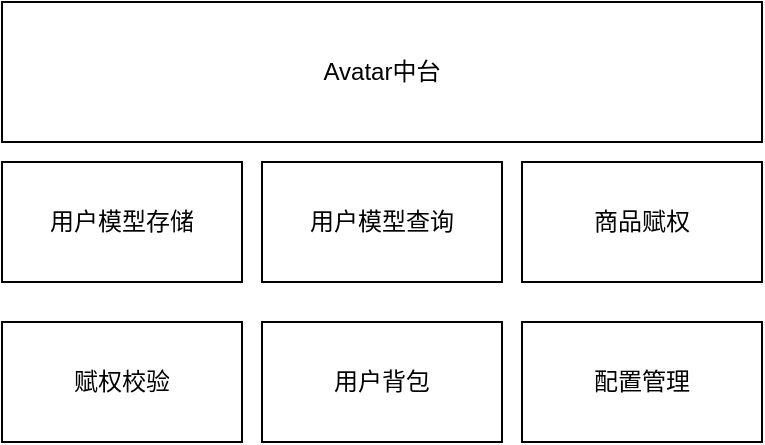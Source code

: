 <mxfile version="14.0.4" type="github">
  <diagram id="s80pH2GnnMX6pbSVh5So" name="Page-1">
    <mxGraphModel dx="1426" dy="803" grid="1" gridSize="10" guides="1" tooltips="1" connect="1" arrows="1" fold="1" page="1" pageScale="1" pageWidth="827" pageHeight="1169" math="0" shadow="0">
      <root>
        <mxCell id="0" />
        <mxCell id="1" parent="0" />
        <mxCell id="3ZbYRFyk5D7tgO6IIjx2-1" value="Avatar中台" style="rounded=0;whiteSpace=wrap;html=1;" vertex="1" parent="1">
          <mxGeometry x="280" y="270" width="380" height="70" as="geometry" />
        </mxCell>
        <mxCell id="3ZbYRFyk5D7tgO6IIjx2-2" value="用户模型存储" style="rounded=0;whiteSpace=wrap;html=1;" vertex="1" parent="1">
          <mxGeometry x="280" y="350" width="120" height="60" as="geometry" />
        </mxCell>
        <mxCell id="3ZbYRFyk5D7tgO6IIjx2-3" value="用户模型查询" style="rounded=0;whiteSpace=wrap;html=1;" vertex="1" parent="1">
          <mxGeometry x="410" y="350" width="120" height="60" as="geometry" />
        </mxCell>
        <mxCell id="3ZbYRFyk5D7tgO6IIjx2-4" value="商品赋权" style="rounded=0;whiteSpace=wrap;html=1;" vertex="1" parent="1">
          <mxGeometry x="540" y="350" width="120" height="60" as="geometry" />
        </mxCell>
        <mxCell id="3ZbYRFyk5D7tgO6IIjx2-5" value="配置管理" style="rounded=0;whiteSpace=wrap;html=1;" vertex="1" parent="1">
          <mxGeometry x="540" y="430" width="120" height="60" as="geometry" />
        </mxCell>
        <mxCell id="3ZbYRFyk5D7tgO6IIjx2-6" value="用户背包" style="rounded=0;whiteSpace=wrap;html=1;" vertex="1" parent="1">
          <mxGeometry x="410" y="430" width="120" height="60" as="geometry" />
        </mxCell>
        <mxCell id="3ZbYRFyk5D7tgO6IIjx2-7" value="赋权校验" style="rounded=0;whiteSpace=wrap;html=1;" vertex="1" parent="1">
          <mxGeometry x="280" y="430" width="120" height="60" as="geometry" />
        </mxCell>
      </root>
    </mxGraphModel>
  </diagram>
</mxfile>
